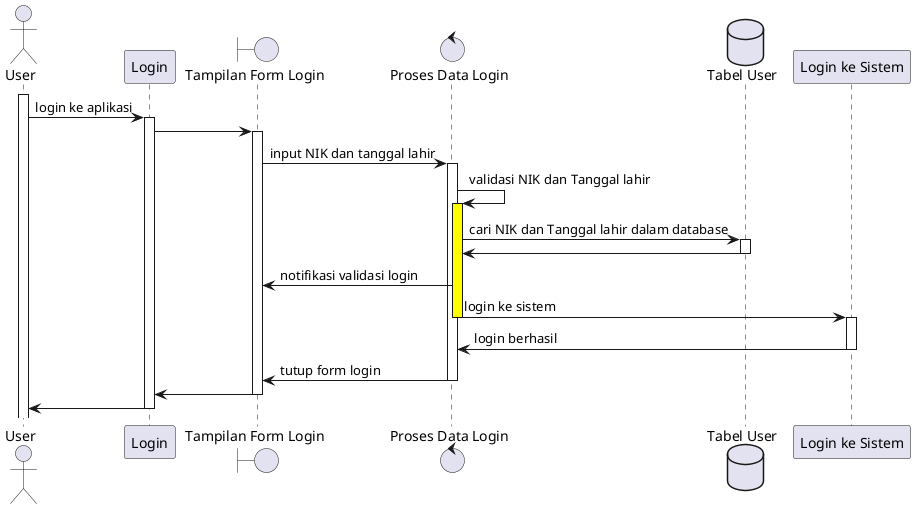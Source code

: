@startuml

' Delcare
actor User
participant Login
boundary "Tampilan Form Login" as login_form
control "Proses Data Login" as login_controller
database "Tabel User" as db_user
participant "Login ke Sistem" as logged_in


' Flow
activate User
User -> Login : login ke aplikasi
activate Login

Login -> login_form
activate login_form
login_form -> login_controller : input NIK dan tanggal lahir
activate login_controller
login_controller -> login_controller : validasi NIK dan Tanggal lahir
activate login_controller #Yellow

login_controller -> db_user : cari NIK dan Tanggal lahir dalam database
activate db_user

db_user -> login_controller
deactivate db_user
login_controller -> login_form : notifikasi validasi login

login_controller -> logged_in : login ke sistem
deactivate login_controller
activate logged_in
logged_in -> login_controller : login berhasil
deactivate logged_in

login_controller -> login_form : tutup form login
deactivate login_controller

login_form -> Login
deactivate login_form

Login -> User
deactivate Login









@enduml